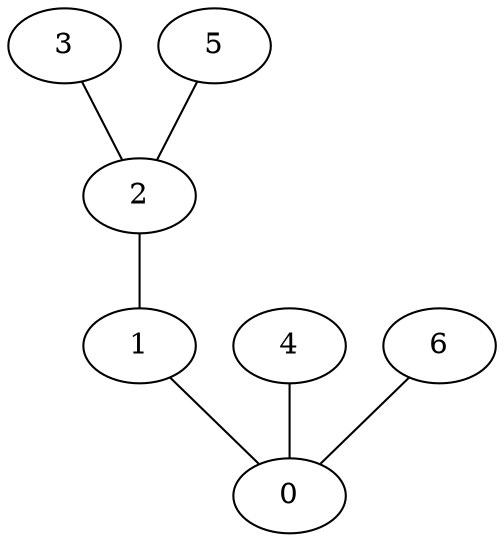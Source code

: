 graph {
    0 [ label = "0" ]
    1 [ label = "1" ]
    2 [ label = "2" ]
    3 [ label = "3" ]
    4 [ label = "4" ]
    5 [ label = "5" ]
    6 [ label = "6" ]
    1 -- 0 [ ]
    2 -- 1 [ ]
    4 -- 0 [ ]
    3 -- 2 [ ]
    5 -- 2 [ ]
    6 -- 0 [ ]
}
